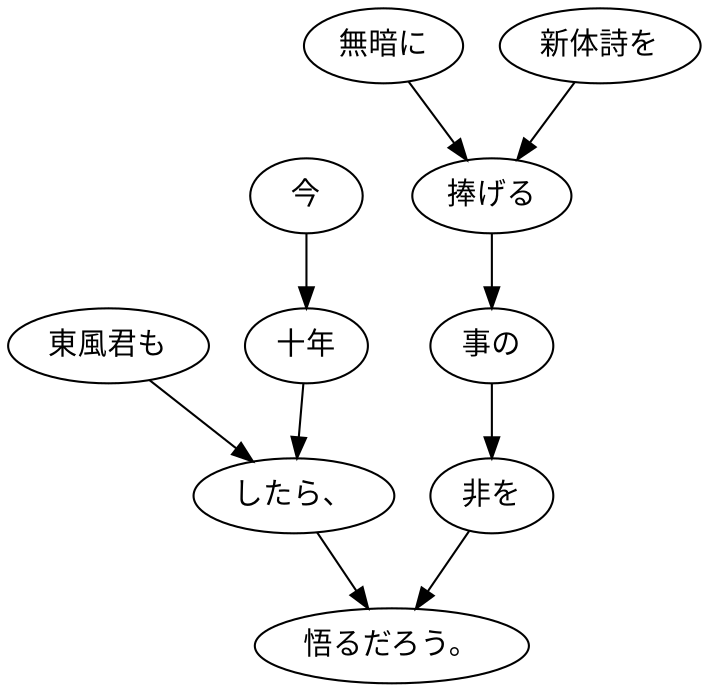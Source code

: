 digraph graph9100 {
	node0 [label="東風君も"];
	node1 [label="今"];
	node2 [label="十年"];
	node3 [label="したら、"];
	node4 [label="無暗に"];
	node5 [label="新体詩を"];
	node6 [label="捧げる"];
	node7 [label="事の"];
	node8 [label="非を"];
	node9 [label="悟るだろう。"];
	node0 -> node3;
	node1 -> node2;
	node2 -> node3;
	node3 -> node9;
	node4 -> node6;
	node5 -> node6;
	node6 -> node7;
	node7 -> node8;
	node8 -> node9;
}
